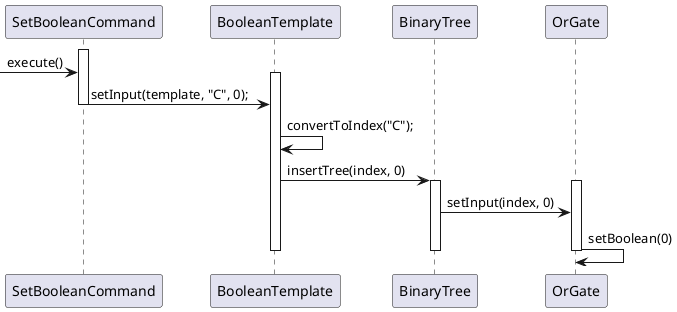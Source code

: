 @startuml
activate SetBooleanCommand

->SetBooleanCommand: execute()

activate BooleanTemplate

SetBooleanCommand -> BooleanTemplate: setInput(template, "C", 0);
deactivate SetBooleanCommand

BooleanTemplate -> BooleanTemplate: convertToIndex("C");


BooleanTemplate -> BinaryTree: insertTree(index, 0)
activate BinaryTree
activate OrGate

BinaryTree -> OrGate: setInput(index, 0)

OrGate -> OrGate: setBoolean(0)
deactivate OrGate
deactivate BinaryTree
deactivate BooleanTemplate
@enduml